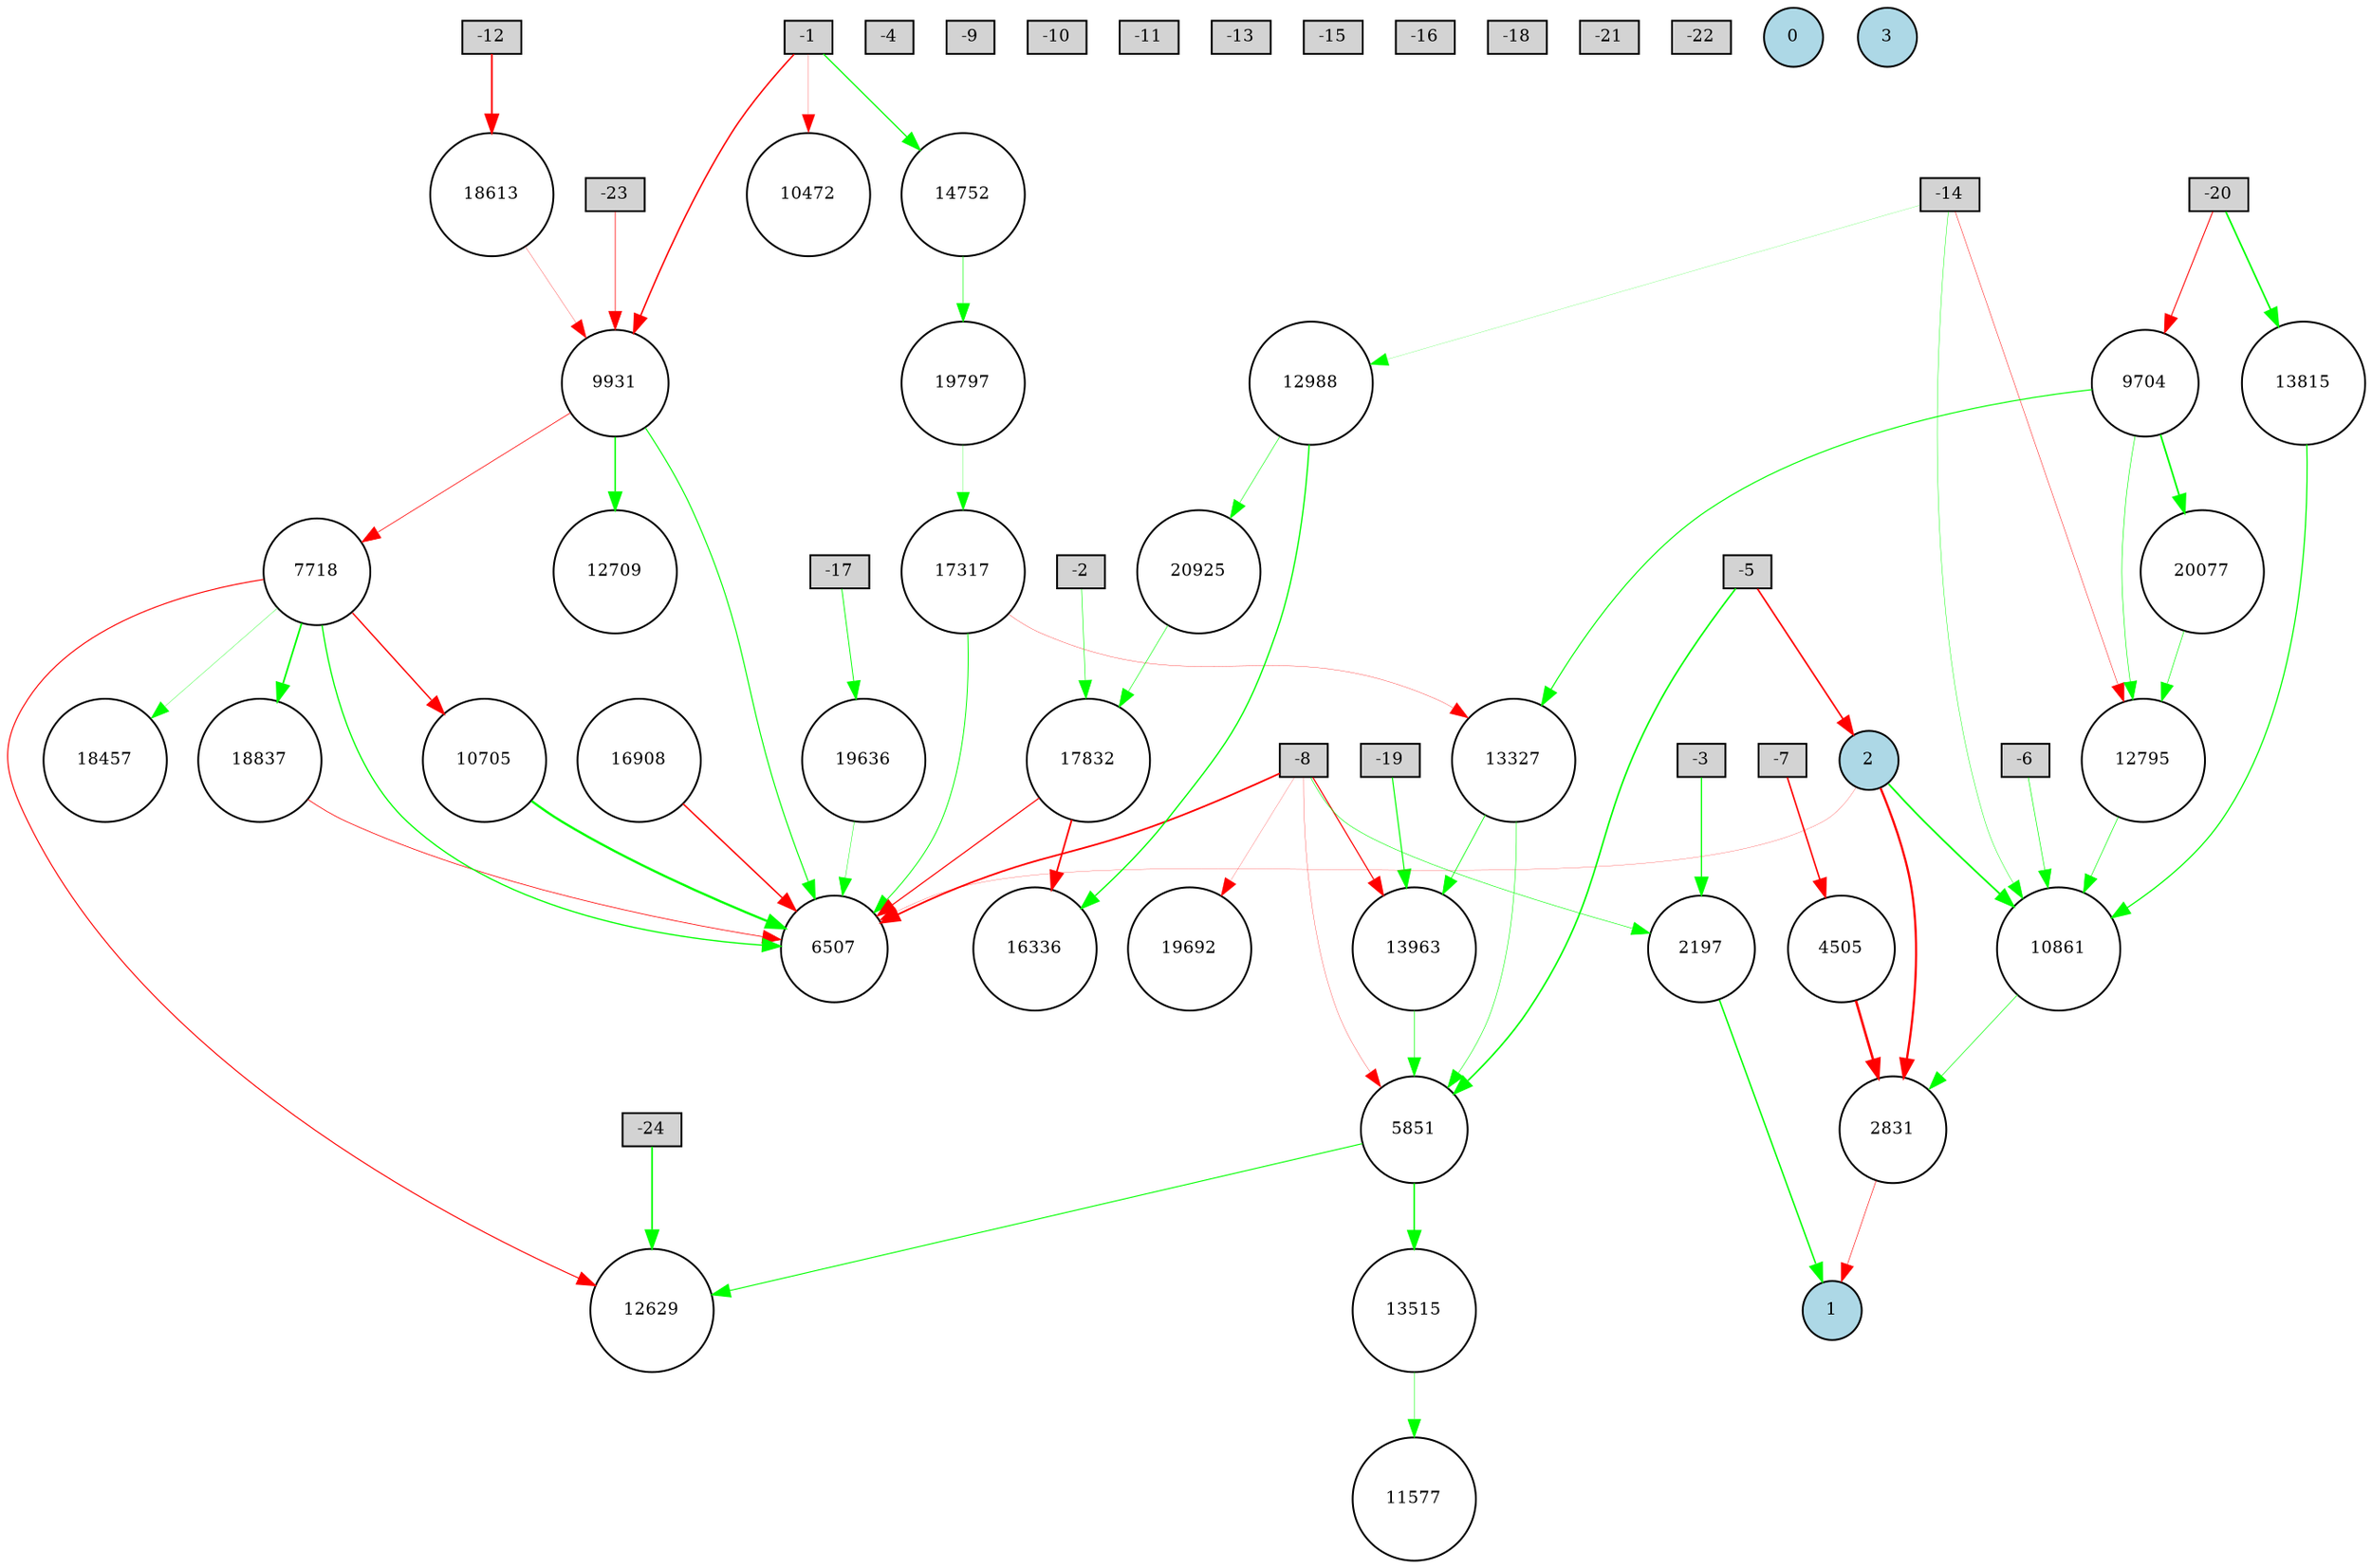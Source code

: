 digraph {
	node [fontsize=9 height=0.2 shape=circle width=0.2]
	-1 [fillcolor=lightgray shape=box style=filled]
	-2 [fillcolor=lightgray shape=box style=filled]
	-3 [fillcolor=lightgray shape=box style=filled]
	-4 [fillcolor=lightgray shape=box style=filled]
	-5 [fillcolor=lightgray shape=box style=filled]
	-6 [fillcolor=lightgray shape=box style=filled]
	-7 [fillcolor=lightgray shape=box style=filled]
	-8 [fillcolor=lightgray shape=box style=filled]
	-9 [fillcolor=lightgray shape=box style=filled]
	-10 [fillcolor=lightgray shape=box style=filled]
	-11 [fillcolor=lightgray shape=box style=filled]
	-12 [fillcolor=lightgray shape=box style=filled]
	-13 [fillcolor=lightgray shape=box style=filled]
	-14 [fillcolor=lightgray shape=box style=filled]
	-15 [fillcolor=lightgray shape=box style=filled]
	-16 [fillcolor=lightgray shape=box style=filled]
	-17 [fillcolor=lightgray shape=box style=filled]
	-18 [fillcolor=lightgray shape=box style=filled]
	-19 [fillcolor=lightgray shape=box style=filled]
	-20 [fillcolor=lightgray shape=box style=filled]
	-21 [fillcolor=lightgray shape=box style=filled]
	-22 [fillcolor=lightgray shape=box style=filled]
	-23 [fillcolor=lightgray shape=box style=filled]
	-24 [fillcolor=lightgray shape=box style=filled]
	0 [fillcolor=lightblue style=filled]
	1 [fillcolor=lightblue style=filled]
	2 [fillcolor=lightblue style=filled]
	3 [fillcolor=lightblue style=filled]
	13963 [fillcolor=white style=filled]
	16908 [fillcolor=white style=filled]
	13327 [fillcolor=white style=filled]
	2831 [fillcolor=white style=filled]
	18837 [fillcolor=white style=filled]
	2197 [fillcolor=white style=filled]
	4505 [fillcolor=white style=filled]
	18457 [fillcolor=white style=filled]
	14752 [fillcolor=white style=filled]
	17317 [fillcolor=white style=filled]
	12709 [fillcolor=white style=filled]
	7718 [fillcolor=white style=filled]
	17832 [fillcolor=white style=filled]
	19636 [fillcolor=white style=filled]
	18613 [fillcolor=white style=filled]
	11577 [fillcolor=white style=filled]
	12988 [fillcolor=white style=filled]
	20925 [fillcolor=white style=filled]
	9931 [fillcolor=white style=filled]
	13515 [fillcolor=white style=filled]
	16336 [fillcolor=white style=filled]
	10705 [fillcolor=white style=filled]
	12629 [fillcolor=white style=filled]
	19797 [fillcolor=white style=filled]
	5851 [fillcolor=white style=filled]
	9704 [fillcolor=white style=filled]
	10472 [fillcolor=white style=filled]
	6507 [fillcolor=white style=filled]
	19692 [fillcolor=white style=filled]
	10861 [fillcolor=white style=filled]
	20077 [fillcolor=white style=filled]
	13815 [fillcolor=white style=filled]
	12795 [fillcolor=white style=filled]
	-8 -> 19692 [color=red penwidth=0.11985245558888746 style=solid]
	9931 -> 12709 [color=green penwidth=0.7738310608054404 style=solid]
	-17 -> 19636 [color=green penwidth=0.46008736792335925 style=solid]
	10705 -> 6507 [color=green penwidth=1.2451046342833467 style=solid]
	12988 -> 20925 [color=green penwidth=0.30000000000000004 style=solid]
	-2 -> 17832 [color=green penwidth=0.31092099119013183 style=solid]
	2831 -> 1 [color=red penwidth=0.29823588106902976 style=solid]
	-1 -> 9931 [color=red penwidth=0.7969116324682746 style=solid]
	19797 -> 17317 [color=green penwidth=0.15248549420582153 style=solid]
	9704 -> 20077 [color=green penwidth=0.9327566729076174 style=solid]
	-8 -> 6507 [color=red penwidth=0.9415907591584959 style=solid]
	17832 -> 16336 [color=red penwidth=0.9251734915379316 style=solid]
	9704 -> 13327 [color=green penwidth=0.5785893650221021 style=solid]
	-19 -> 13963 [color=green penwidth=0.6011848286566994 style=solid]
	5851 -> 13515 [color=green penwidth=0.804197651063972 style=solid]
	9931 -> 6507 [color=green penwidth=0.5727422665949875 style=solid]
	-8 -> 2197 [color=green penwidth=0.2949885492305381 style=solid]
	-7 -> 4505 [color=red penwidth=0.8241652809038231 style=solid]
	7718 -> 18837 [color=green penwidth=0.9126203444402271 style=solid]
	18613 -> 9931 [color=red penwidth=0.15353119313635816 style=solid]
	16908 -> 6507 [color=red penwidth=0.7790392882359056 style=solid]
	17317 -> 6507 [color=green penwidth=0.4722899970013449 style=solid]
	-1 -> 10472 [color=red penwidth=0.13161843499361783 style=solid]
	7718 -> 18457 [color=green penwidth=0.180855498764934 style=solid]
	-23 -> 9931 [color=red penwidth=0.37147741658643707 style=solid]
	-14 -> 12988 [color=green penwidth=0.10819707812557089 style=solid]
	13515 -> 11577 [color=green penwidth=0.25159182584020323 style=solid]
	9931 -> 7718 [color=red penwidth=0.37937316509698094 style=solid]
	-12 -> 18613 [color=red penwidth=0.9449451828439042 style=solid]
	-20 -> 13815 [color=green penwidth=0.894586403549368 style=solid]
	-14 -> 12795 [color=red penwidth=0.23972861539153262 style=solid]
	17317 -> 13327 [color=red penwidth=0.16487628734677198 style=solid]
	13963 -> 5851 [color=green penwidth=0.3430053037519213 style=solid]
	19636 -> 6507 [color=green penwidth=0.24415672339248867 style=solid]
	-20 -> 9704 [color=red penwidth=0.5179551317547876 style=solid]
	-14 -> 10861 [color=green penwidth=0.23367192031694578 style=solid]
	14752 -> 19797 [color=green penwidth=0.3211812273139184 style=solid]
	-5 -> 5851 [color=green penwidth=0.8590716618976649 style=solid]
	5851 -> 12629 [color=green penwidth=0.5410354518200885 style=solid]
	-24 -> 12629 [color=green penwidth=0.8957141456540382 style=solid]
	17832 -> 6507 [color=red penwidth=0.6037521940505508 style=solid]
	2 -> 6507 [color=red penwidth=0.12709738988901773 style=solid]
	7718 -> 10705 [color=red penwidth=0.7315373350779985 style=solid]
	-6 -> 10861 [color=green penwidth=0.33838586703475415 style=solid]
	12988 -> 16336 [color=green penwidth=0.7064098753513252 style=solid]
	2197 -> 1 [color=green penwidth=0.7855166363295746 style=solid]
	10861 -> 2831 [color=green penwidth=0.33316418772637657 style=solid]
	13327 -> 13963 [color=green penwidth=0.40308205069684166 style=solid]
	4505 -> 2831 [color=red penwidth=1.3386228222255667 style=solid]
	12795 -> 10861 [color=green penwidth=0.3333899256356874 style=solid]
	-8 -> 13963 [color=red penwidth=0.6024026894399226 style=solid]
	13327 -> 5851 [color=green penwidth=0.28572988209438066 style=solid]
	-3 -> 2197 [color=green penwidth=0.6629865250629079 style=solid]
	7718 -> 6507 [color=green penwidth=0.6761519971852987 style=solid]
	-8 -> 5851 [color=red penwidth=0.15380252702371988 style=solid]
	18837 -> 6507 [color=red penwidth=0.3921068230441116 style=solid]
	9704 -> 12795 [color=green penwidth=0.3132291760484103 style=solid]
	-1 -> 14752 [color=green penwidth=0.6654017790437822 style=solid]
	20925 -> 17832 [color=green penwidth=0.3050624593994438 style=solid]
	2 -> 10861 [color=green penwidth=0.9333626597460867 style=solid]
	7718 -> 12629 [color=red penwidth=0.5660416946363551 style=solid]
	20077 -> 12795 [color=green penwidth=0.33034699965588854 style=solid]
	2 -> 2831 [color=red penwidth=1.2076813125063808 style=solid]
	-5 -> 2 [color=red penwidth=0.8766405409926034 style=solid]
	13815 -> 10861 [color=green penwidth=0.6416104885641418 style=solid]
}
